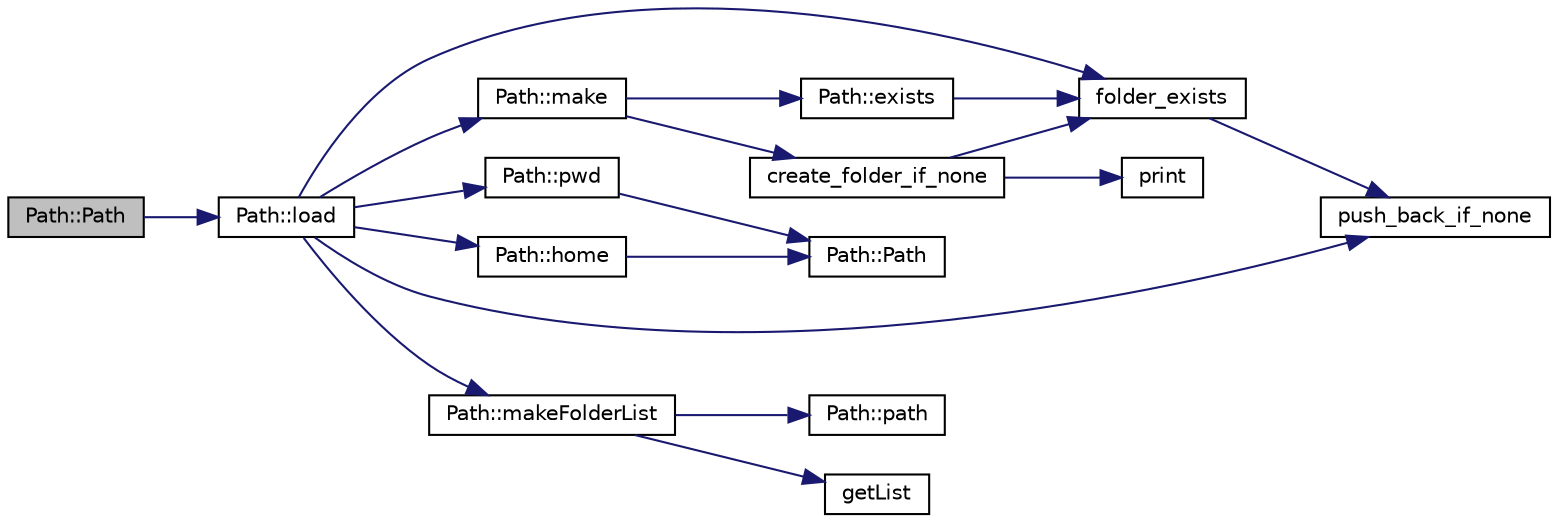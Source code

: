 digraph "Path::Path"
{
 // LATEX_PDF_SIZE
  edge [fontname="Helvetica",fontsize="10",labelfontname="Helvetica",labelfontsize="10"];
  node [fontname="Helvetica",fontsize="10",shape=record];
  rankdir="LR";
  Node1 [label="Path::Path",height=0.2,width=0.4,color="black", fillcolor="grey75", style="filled", fontcolor="black",tooltip="Turns a C string to a path, creating it if create = true and it doesn't already exists."];
  Node1 -> Node2 [color="midnightblue",fontsize="10",style="solid",fontname="Helvetica"];
  Node2 [label="Path::load",height=0.2,width=0.4,color="black", fillcolor="white", style="filled",URL="$class_path.html#aa9b3a53718dcd8ba66d90d50b112ddb9",tooltip=" "];
  Node2 -> Node3 [color="midnightblue",fontsize="10",style="solid",fontname="Helvetica"];
  Node3 [label="folder_exists",height=0.2,width=0.4,color="black", fillcolor="white", style="filled",URL="$files__functions_8hpp.html#a6d7a6f0ccbecfe41730c211f472cfcb3",tooltip=" "];
  Node3 -> Node4 [color="midnightblue",fontsize="10",style="solid",fontname="Helvetica"];
  Node4 [label="push_back_if_none",height=0.2,width=0.4,color="black", fillcolor="white", style="filled",URL="$files__functions_8hpp.html#a4a072faccd444b8907dffd96e6211461",tooltip=" "];
  Node2 -> Node5 [color="midnightblue",fontsize="10",style="solid",fontname="Helvetica"];
  Node5 [label="Path::home",height=0.2,width=0.4,color="black", fillcolor="white", style="filled",URL="$class_path.html#a08c199926ff5432cd3f35c2df4b07433",tooltip=" "];
  Node5 -> Node6 [color="midnightblue",fontsize="10",style="solid",fontname="Helvetica"];
  Node6 [label="Path::Path",height=0.2,width=0.4,color="black", fillcolor="white", style="filled",URL="$class_path.html#af26cfab021ddf49af73da3b2beca85ac",tooltip=" "];
  Node2 -> Node7 [color="midnightblue",fontsize="10",style="solid",fontname="Helvetica"];
  Node7 [label="Path::make",height=0.2,width=0.4,color="black", fillcolor="white", style="filled",URL="$class_path.html#a1f94b3b7d475723ead35e54c87078ed7",tooltip=" "];
  Node7 -> Node8 [color="midnightblue",fontsize="10",style="solid",fontname="Helvetica"];
  Node8 [label="create_folder_if_none",height=0.2,width=0.4,color="black", fillcolor="white", style="filled",URL="$files__functions_8hpp.html#af52310dd2d55713265daa0e58dd7bf21",tooltip=" "];
  Node8 -> Node3 [color="midnightblue",fontsize="10",style="solid",fontname="Helvetica"];
  Node8 -> Node9 [color="midnightblue",fontsize="10",style="solid",fontname="Helvetica"];
  Node9 [label="print",height=0.2,width=0.4,color="black", fillcolor="white", style="filled",URL="$utils_8hpp.html#a66ca7a7876bba06ed99b2fa6945cd2b0",tooltip=" "];
  Node7 -> Node10 [color="midnightblue",fontsize="10",style="solid",fontname="Helvetica"];
  Node10 [label="Path::exists",height=0.2,width=0.4,color="black", fillcolor="white", style="filled",URL="$class_path.html#aecd02f464b364bc26631bcb65e44843b",tooltip=" "];
  Node10 -> Node3 [color="midnightblue",fontsize="10",style="solid",fontname="Helvetica"];
  Node2 -> Node11 [color="midnightblue",fontsize="10",style="solid",fontname="Helvetica"];
  Node11 [label="Path::makeFolderList",height=0.2,width=0.4,color="black", fillcolor="white", style="filled",URL="$class_path.html#a2ff2e026b692cef6a732fe7e79a3734c",tooltip=" "];
  Node11 -> Node12 [color="midnightblue",fontsize="10",style="solid",fontname="Helvetica"];
  Node12 [label="getList",height=0.2,width=0.4,color="black", fillcolor="white", style="filled",URL="$string__functions_8hpp.html#a268dcfc5d9e3c7011d2fda3e746affc5",tooltip=" "];
  Node11 -> Node13 [color="midnightblue",fontsize="10",style="solid",fontname="Helvetica"];
  Node13 [label="Path::path",height=0.2,width=0.4,color="black", fillcolor="white", style="filled",URL="$class_path.html#a7797092ad2d61166d4adcecff31e34bb",tooltip=" "];
  Node2 -> Node4 [color="midnightblue",fontsize="10",style="solid",fontname="Helvetica"];
  Node2 -> Node14 [color="midnightblue",fontsize="10",style="solid",fontname="Helvetica"];
  Node14 [label="Path::pwd",height=0.2,width=0.4,color="black", fillcolor="white", style="filled",URL="$class_path.html#a0374de2afee27834da4adccf704d4190",tooltip=" "];
  Node14 -> Node6 [color="midnightblue",fontsize="10",style="solid",fontname="Helvetica"];
}
